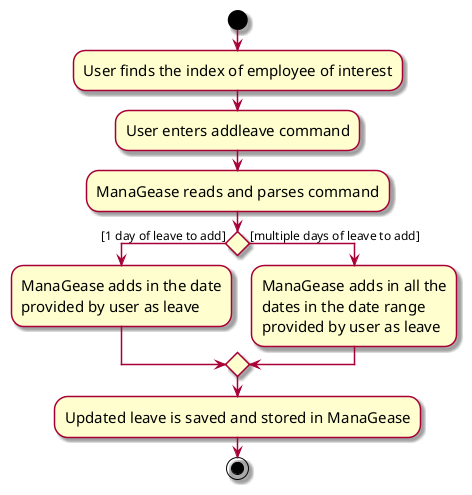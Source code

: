 @startuml
skin rose
skinparam ActivityFontSize 15
skinparam ArrowFontSize 12

start
:User finds the index of employee of interest;
:User enters addleave command;
:ManaGease reads and parses command;
if () then ([1 day of leave to add])
    :ManaGease adds in the date
    provided by user as leave;
else ([multiple days of leave to add])
    :ManaGease adds in all the
    dates in the date range
    provided by user as leave;
endif
:Updated leave is saved and stored in ManaGease;
stop

@enduml

